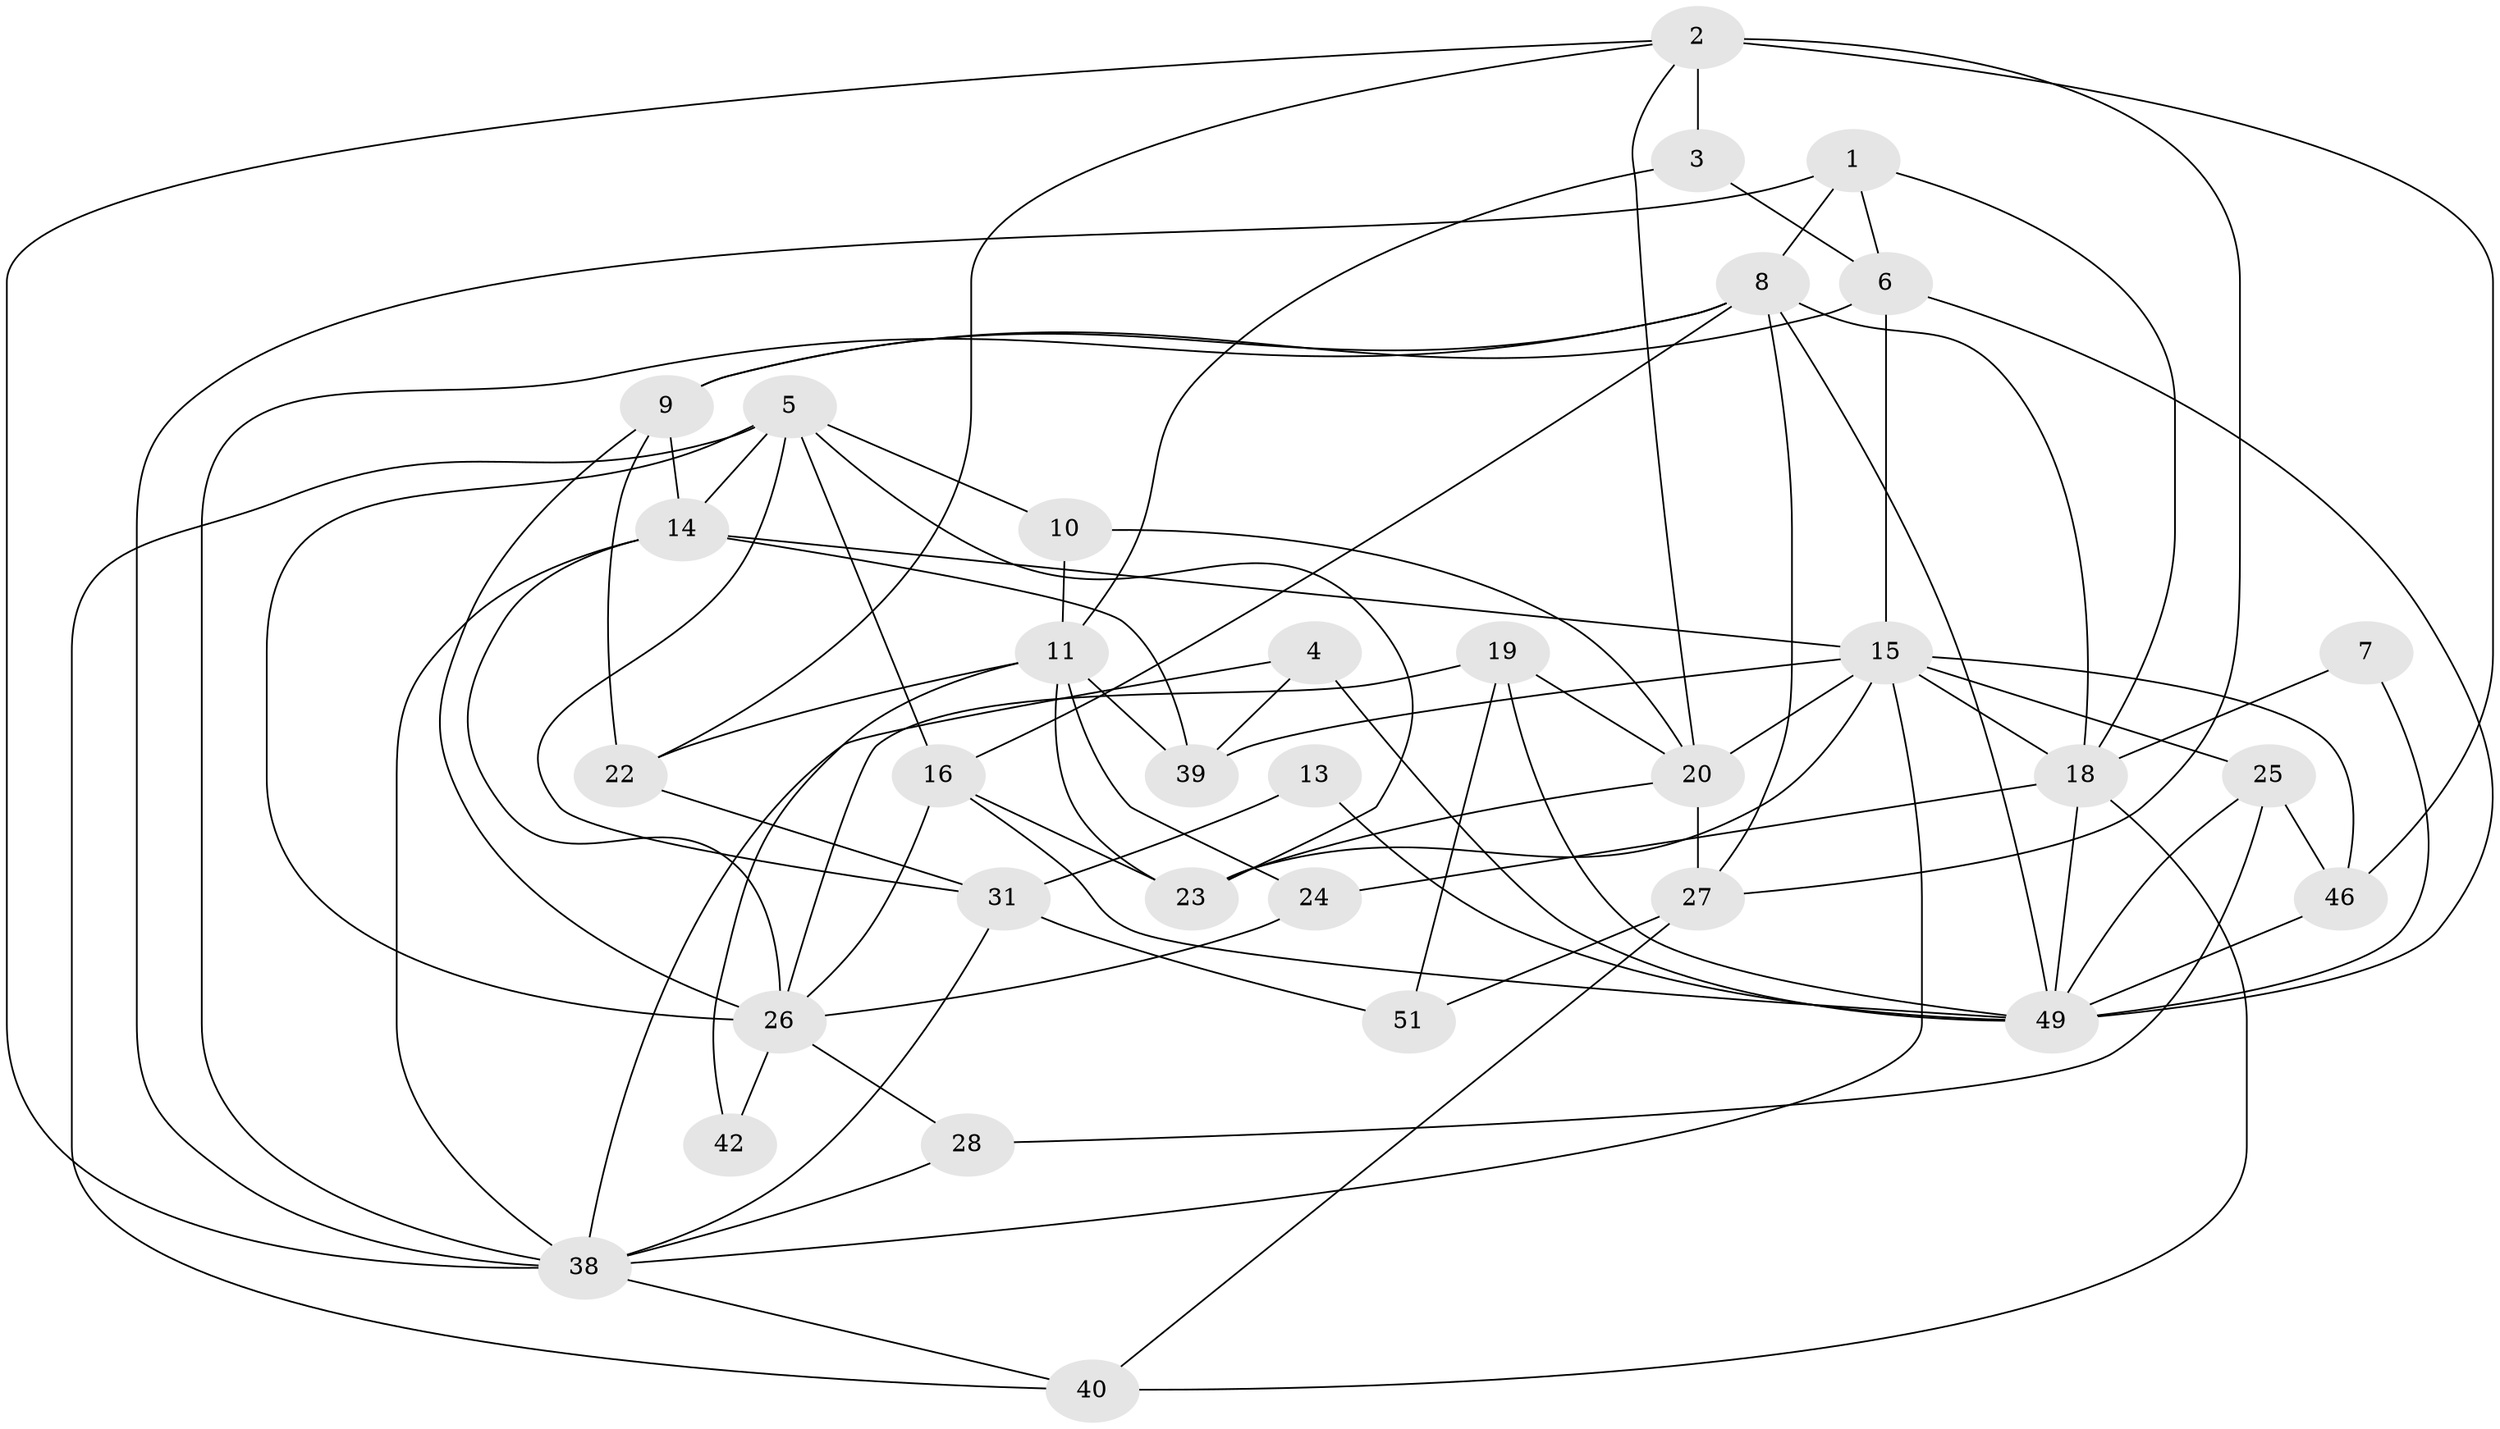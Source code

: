 // original degree distribution, {4: 0.35185185185185186, 5: 0.18518518518518517, 3: 0.16666666666666666, 2: 0.16666666666666666, 6: 0.07407407407407407, 7: 0.05555555555555555}
// Generated by graph-tools (version 1.1) at 2025/41/03/06/25 10:41:58]
// undirected, 33 vertices, 82 edges
graph export_dot {
graph [start="1"]
  node [color=gray90,style=filled];
  1 [super="+50"];
  2 [super="+33"];
  3 [super="+44"];
  4;
  5 [super="+47"];
  6 [super="+32"];
  7;
  8 [super="+12"];
  9 [super="+29"];
  10 [super="+34"];
  11 [super="+17"];
  13;
  14;
  15 [super="+21"];
  16;
  18 [super="+53"];
  19 [super="+35"];
  20 [super="+37"];
  22 [super="+45"];
  23 [super="+48"];
  24;
  25;
  26 [super="+30"];
  27;
  28;
  31 [super="+36"];
  38 [super="+41"];
  39 [super="+43"];
  40;
  42;
  46 [super="+54"];
  49 [super="+52"];
  51;
  1 -- 18;
  1 -- 8;
  1 -- 38;
  1 -- 6;
  2 -- 27;
  2 -- 3 [weight=2];
  2 -- 20;
  2 -- 46;
  2 -- 38;
  2 -- 22;
  3 -- 6;
  3 -- 11;
  4 -- 49;
  4 -- 38;
  4 -- 39;
  5 -- 16;
  5 -- 14;
  5 -- 23;
  5 -- 26;
  5 -- 40;
  5 -- 10;
  5 -- 31;
  6 -- 49;
  6 -- 9;
  6 -- 15;
  7 -- 18;
  7 -- 49;
  8 -- 16;
  8 -- 27;
  8 -- 49;
  8 -- 18;
  8 -- 38;
  8 -- 9;
  9 -- 14;
  9 -- 26;
  9 -- 22;
  10 -- 11 [weight=2];
  10 -- 20;
  11 -- 23;
  11 -- 22;
  11 -- 42;
  11 -- 39;
  11 -- 24;
  13 -- 31;
  13 -- 49;
  14 -- 15;
  14 -- 26;
  14 -- 38;
  14 -- 39;
  15 -- 38;
  15 -- 18;
  15 -- 20;
  15 -- 25;
  15 -- 39;
  15 -- 23;
  15 -- 46;
  16 -- 26;
  16 -- 49;
  16 -- 23;
  18 -- 40;
  18 -- 49;
  18 -- 24;
  19 -- 26;
  19 -- 49;
  19 -- 20;
  19 -- 51;
  20 -- 27;
  20 -- 23;
  22 -- 31;
  24 -- 26;
  25 -- 46;
  25 -- 28;
  25 -- 49;
  26 -- 28;
  26 -- 42;
  27 -- 40;
  27 -- 51;
  28 -- 38;
  31 -- 51;
  31 -- 38;
  38 -- 40;
  46 -- 49 [weight=2];
}
